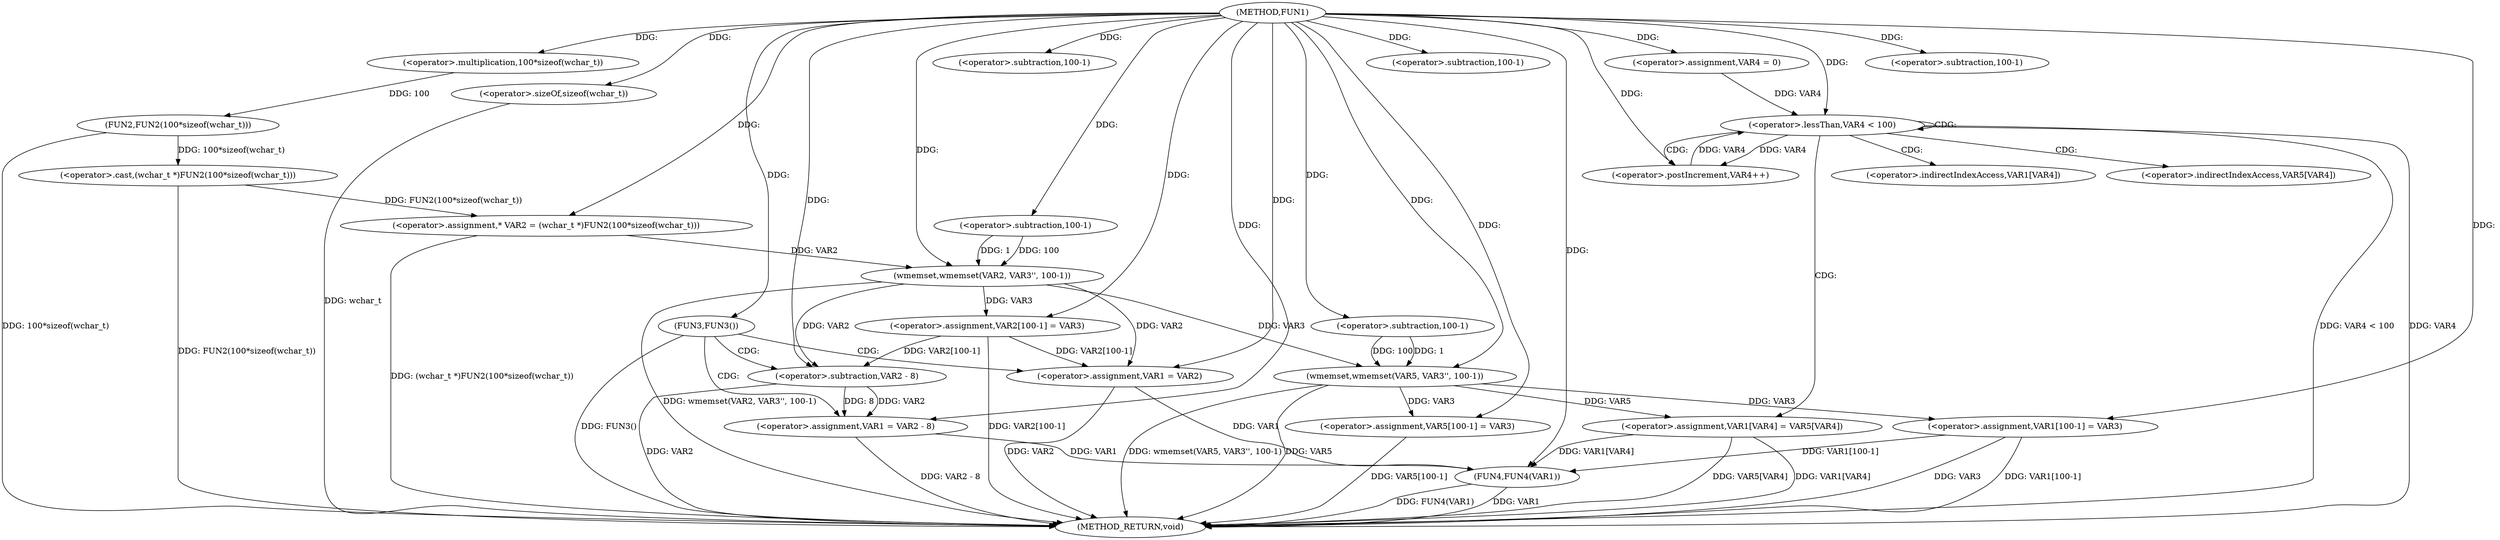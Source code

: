 digraph FUN1 {  
"1000100" [label = "(METHOD,FUN1)" ]
"1000181" [label = "(METHOD_RETURN,void)" ]
"1000104" [label = "(<operator>.assignment,* VAR2 = (wchar_t *)FUN2(100*sizeof(wchar_t)))" ]
"1000106" [label = "(<operator>.cast,(wchar_t *)FUN2(100*sizeof(wchar_t)))" ]
"1000108" [label = "(FUN2,FUN2(100*sizeof(wchar_t)))" ]
"1000109" [label = "(<operator>.multiplication,100*sizeof(wchar_t))" ]
"1000111" [label = "(<operator>.sizeOf,sizeof(wchar_t))" ]
"1000113" [label = "(wmemset,wmemset(VAR2, VAR3'', 100-1))" ]
"1000116" [label = "(<operator>.subtraction,100-1)" ]
"1000119" [label = "(<operator>.assignment,VAR2[100-1] = VAR3)" ]
"1000122" [label = "(<operator>.subtraction,100-1)" ]
"1000127" [label = "(FUN3,FUN3())" ]
"1000129" [label = "(<operator>.assignment,VAR1 = VAR2 - 8)" ]
"1000131" [label = "(<operator>.subtraction,VAR2 - 8)" ]
"1000136" [label = "(<operator>.assignment,VAR1 = VAR2)" ]
"1000142" [label = "(wmemset,wmemset(VAR5, VAR3'', 100-1))" ]
"1000145" [label = "(<operator>.subtraction,100-1)" ]
"1000148" [label = "(<operator>.assignment,VAR5[100-1] = VAR3)" ]
"1000151" [label = "(<operator>.subtraction,100-1)" ]
"1000156" [label = "(<operator>.assignment,VAR4 = 0)" ]
"1000159" [label = "(<operator>.lessThan,VAR4 < 100)" ]
"1000162" [label = "(<operator>.postIncrement,VAR4++)" ]
"1000165" [label = "(<operator>.assignment,VAR1[VAR4] = VAR5[VAR4])" ]
"1000172" [label = "(<operator>.assignment,VAR1[100-1] = VAR3)" ]
"1000175" [label = "(<operator>.subtraction,100-1)" ]
"1000179" [label = "(FUN4,FUN4(VAR1))" ]
"1000166" [label = "(<operator>.indirectIndexAccess,VAR1[VAR4])" ]
"1000169" [label = "(<operator>.indirectIndexAccess,VAR5[VAR4])" ]
  "1000106" -> "1000181"  [ label = "DDG: FUN2(100*sizeof(wchar_t))"] 
  "1000165" -> "1000181"  [ label = "DDG: VAR5[VAR4]"] 
  "1000159" -> "1000181"  [ label = "DDG: VAR4"] 
  "1000131" -> "1000181"  [ label = "DDG: VAR2"] 
  "1000165" -> "1000181"  [ label = "DDG: VAR1[VAR4]"] 
  "1000179" -> "1000181"  [ label = "DDG: VAR1"] 
  "1000127" -> "1000181"  [ label = "DDG: FUN3()"] 
  "1000111" -> "1000181"  [ label = "DDG: wchar_t"] 
  "1000172" -> "1000181"  [ label = "DDG: VAR3"] 
  "1000159" -> "1000181"  [ label = "DDG: VAR4 < 100"] 
  "1000142" -> "1000181"  [ label = "DDG: wmemset(VAR5, VAR3'', 100-1)"] 
  "1000179" -> "1000181"  [ label = "DDG: FUN4(VAR1)"] 
  "1000148" -> "1000181"  [ label = "DDG: VAR5[100-1]"] 
  "1000113" -> "1000181"  [ label = "DDG: wmemset(VAR2, VAR3'', 100-1)"] 
  "1000119" -> "1000181"  [ label = "DDG: VAR2[100-1]"] 
  "1000172" -> "1000181"  [ label = "DDG: VAR1[100-1]"] 
  "1000142" -> "1000181"  [ label = "DDG: VAR5"] 
  "1000136" -> "1000181"  [ label = "DDG: VAR2"] 
  "1000104" -> "1000181"  [ label = "DDG: (wchar_t *)FUN2(100*sizeof(wchar_t))"] 
  "1000108" -> "1000181"  [ label = "DDG: 100*sizeof(wchar_t)"] 
  "1000129" -> "1000181"  [ label = "DDG: VAR2 - 8"] 
  "1000106" -> "1000104"  [ label = "DDG: FUN2(100*sizeof(wchar_t))"] 
  "1000100" -> "1000104"  [ label = "DDG: "] 
  "1000108" -> "1000106"  [ label = "DDG: 100*sizeof(wchar_t)"] 
  "1000109" -> "1000108"  [ label = "DDG: 100"] 
  "1000100" -> "1000109"  [ label = "DDG: "] 
  "1000100" -> "1000111"  [ label = "DDG: "] 
  "1000104" -> "1000113"  [ label = "DDG: VAR2"] 
  "1000100" -> "1000113"  [ label = "DDG: "] 
  "1000116" -> "1000113"  [ label = "DDG: 100"] 
  "1000116" -> "1000113"  [ label = "DDG: 1"] 
  "1000100" -> "1000116"  [ label = "DDG: "] 
  "1000113" -> "1000119"  [ label = "DDG: VAR3"] 
  "1000100" -> "1000119"  [ label = "DDG: "] 
  "1000100" -> "1000122"  [ label = "DDG: "] 
  "1000100" -> "1000127"  [ label = "DDG: "] 
  "1000131" -> "1000129"  [ label = "DDG: VAR2"] 
  "1000131" -> "1000129"  [ label = "DDG: 8"] 
  "1000100" -> "1000129"  [ label = "DDG: "] 
  "1000113" -> "1000131"  [ label = "DDG: VAR2"] 
  "1000119" -> "1000131"  [ label = "DDG: VAR2[100-1]"] 
  "1000100" -> "1000131"  [ label = "DDG: "] 
  "1000113" -> "1000136"  [ label = "DDG: VAR2"] 
  "1000119" -> "1000136"  [ label = "DDG: VAR2[100-1]"] 
  "1000100" -> "1000136"  [ label = "DDG: "] 
  "1000100" -> "1000142"  [ label = "DDG: "] 
  "1000113" -> "1000142"  [ label = "DDG: VAR3"] 
  "1000145" -> "1000142"  [ label = "DDG: 100"] 
  "1000145" -> "1000142"  [ label = "DDG: 1"] 
  "1000100" -> "1000145"  [ label = "DDG: "] 
  "1000142" -> "1000148"  [ label = "DDG: VAR3"] 
  "1000100" -> "1000148"  [ label = "DDG: "] 
  "1000100" -> "1000151"  [ label = "DDG: "] 
  "1000100" -> "1000156"  [ label = "DDG: "] 
  "1000156" -> "1000159"  [ label = "DDG: VAR4"] 
  "1000162" -> "1000159"  [ label = "DDG: VAR4"] 
  "1000100" -> "1000159"  [ label = "DDG: "] 
  "1000159" -> "1000162"  [ label = "DDG: VAR4"] 
  "1000100" -> "1000162"  [ label = "DDG: "] 
  "1000142" -> "1000165"  [ label = "DDG: VAR5"] 
  "1000100" -> "1000172"  [ label = "DDG: "] 
  "1000142" -> "1000172"  [ label = "DDG: VAR3"] 
  "1000100" -> "1000175"  [ label = "DDG: "] 
  "1000129" -> "1000179"  [ label = "DDG: VAR1"] 
  "1000165" -> "1000179"  [ label = "DDG: VAR1[VAR4]"] 
  "1000172" -> "1000179"  [ label = "DDG: VAR1[100-1]"] 
  "1000136" -> "1000179"  [ label = "DDG: VAR1"] 
  "1000100" -> "1000179"  [ label = "DDG: "] 
  "1000127" -> "1000129"  [ label = "CDG: "] 
  "1000127" -> "1000131"  [ label = "CDG: "] 
  "1000127" -> "1000136"  [ label = "CDG: "] 
  "1000159" -> "1000166"  [ label = "CDG: "] 
  "1000159" -> "1000162"  [ label = "CDG: "] 
  "1000159" -> "1000159"  [ label = "CDG: "] 
  "1000159" -> "1000165"  [ label = "CDG: "] 
  "1000159" -> "1000169"  [ label = "CDG: "] 
}

